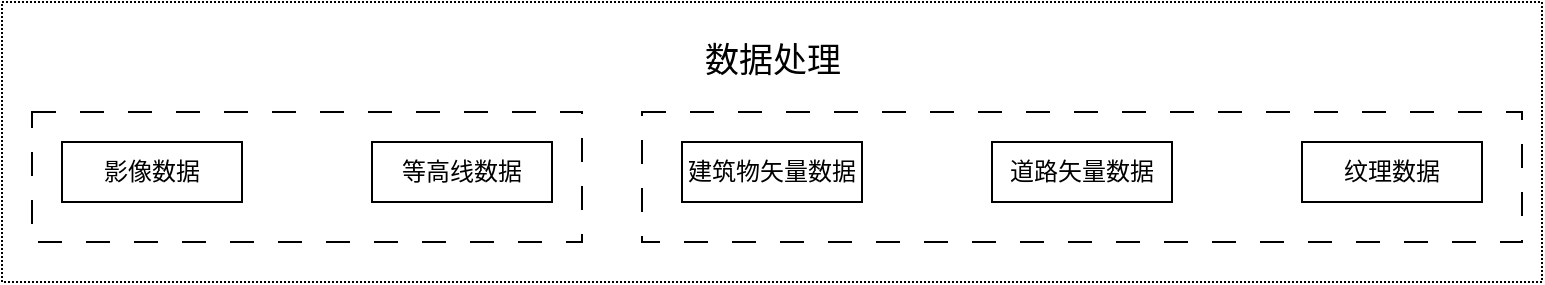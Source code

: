 <mxfile version="22.1.7" type="github">
  <diagram name="第 1 页" id="3DLmhqvNEGKwdh4Kj9e7">
    <mxGraphModel dx="1195" dy="628" grid="1" gridSize="10" guides="1" tooltips="1" connect="1" arrows="1" fold="1" page="1" pageScale="1" pageWidth="1169" pageHeight="827" math="0" shadow="0">
      <root>
        <mxCell id="0" />
        <mxCell id="1" parent="0" />
        <mxCell id="q4kZ703Dppg0LJKYkS-L-1" value="" style="rounded=0;whiteSpace=wrap;html=1;dashed=1;dashPattern=1 1;" vertex="1" parent="1">
          <mxGeometry x="180" y="30" width="770" height="140" as="geometry" />
        </mxCell>
        <mxCell id="q4kZ703Dppg0LJKYkS-L-10" value="" style="rounded=0;whiteSpace=wrap;html=1;dashed=1;dashPattern=12 12;" vertex="1" parent="1">
          <mxGeometry x="195" y="85" width="275" height="65" as="geometry" />
        </mxCell>
        <mxCell id="q4kZ703Dppg0LJKYkS-L-2" value="影像数据" style="rounded=0;whiteSpace=wrap;html=1;" vertex="1" parent="1">
          <mxGeometry x="210" y="100" width="90" height="30" as="geometry" />
        </mxCell>
        <mxCell id="q4kZ703Dppg0LJKYkS-L-11" value="" style="rounded=0;whiteSpace=wrap;html=1;dashed=1;dashPattern=12 12;" vertex="1" parent="1">
          <mxGeometry x="500" y="85" width="440" height="65" as="geometry" />
        </mxCell>
        <mxCell id="q4kZ703Dppg0LJKYkS-L-3" value="纹理数据" style="rounded=0;whiteSpace=wrap;html=1;" vertex="1" parent="1">
          <mxGeometry x="830" y="100" width="90" height="30" as="geometry" />
        </mxCell>
        <mxCell id="q4kZ703Dppg0LJKYkS-L-4" value="建筑物矢量数据" style="rounded=0;whiteSpace=wrap;html=1;" vertex="1" parent="1">
          <mxGeometry x="520" y="100" width="90" height="30" as="geometry" />
        </mxCell>
        <mxCell id="q4kZ703Dppg0LJKYkS-L-7" value="道路矢量数据" style="rounded=0;whiteSpace=wrap;html=1;" vertex="1" parent="1">
          <mxGeometry x="675" y="100" width="90" height="30" as="geometry" />
        </mxCell>
        <mxCell id="q4kZ703Dppg0LJKYkS-L-8" value="等高线数据" style="rounded=0;whiteSpace=wrap;html=1;" vertex="1" parent="1">
          <mxGeometry x="365" y="100" width="90" height="30" as="geometry" />
        </mxCell>
        <mxCell id="q4kZ703Dppg0LJKYkS-L-9" value="数据处理" style="text;html=1;strokeColor=none;fillColor=none;align=center;verticalAlign=middle;whiteSpace=wrap;rounded=0;fontSize=17;" vertex="1" parent="1">
          <mxGeometry x="527.5" y="50" width="75" height="20" as="geometry" />
        </mxCell>
      </root>
    </mxGraphModel>
  </diagram>
</mxfile>
